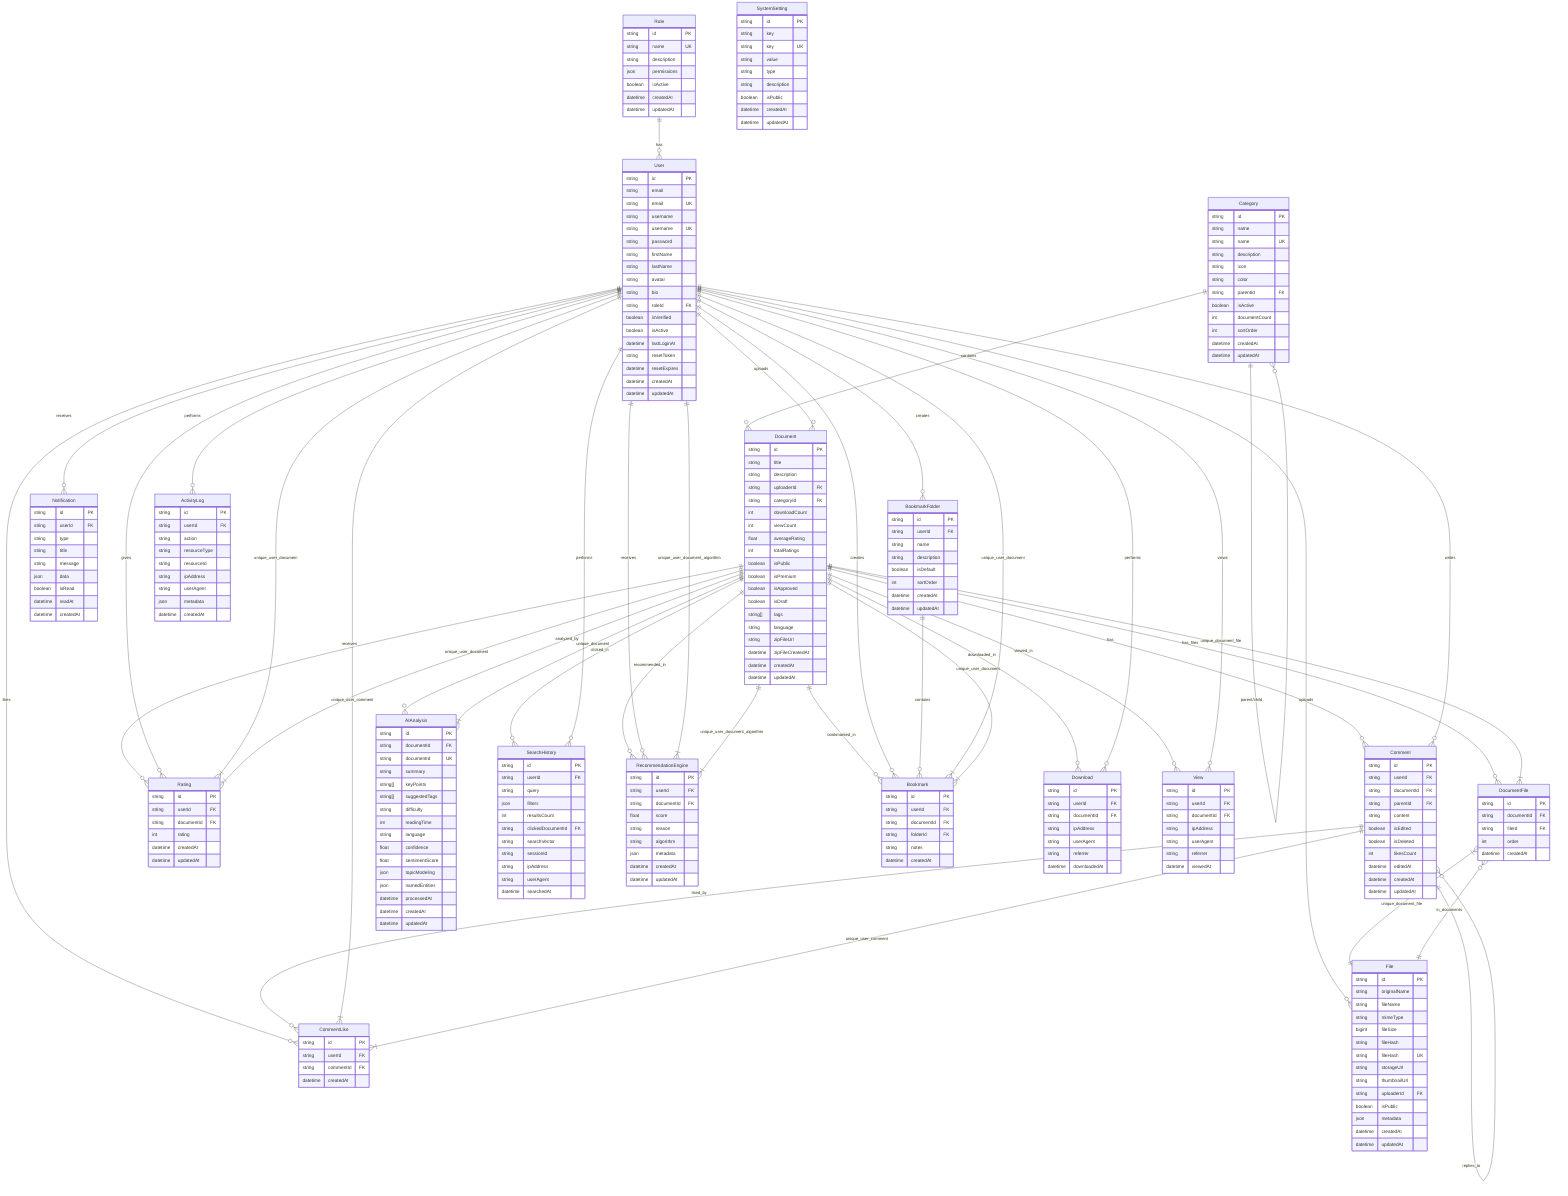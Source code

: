 erDiagram
    %% ================================
    %% AUTHENTICATION & AUTHORIZATION
    %% ================================

    Role {
        string id PK
        string name UK
        string description
        json permissions
        boolean isActive
        datetime createdAt
        datetime updatedAt
    }

    User {
        string id PK
        string email
        string email UK
        string username
        string username UK
        string password
        string firstName
        string lastName
        string avatar
        string bio
        string roleId FK
        boolean isVerified
        boolean isActive
        datetime lastLoginAt
        string resetToken
        datetime resetExpires
        datetime createdAt
        datetime updatedAt
    }

    %% ================================
    %% DOCUMENT MANAGEMENT
    %% ================================

    Category {
        string id PK
        string name
        string name UK
        string description
        string icon
        string color
        string parentId FK
        boolean isActive
        int documentCount
        int sortOrder
        datetime createdAt
        datetime updatedAt
    }

    Document {
        string id PK
        string title
        string description
        string uploaderId FK
        string categoryId FK
        int downloadCount
        int viewCount
        float averageRating
        int totalRatings
        boolean isPublic
        boolean isPremium
        boolean isApproved
        boolean isDraft
        string[] tags
        string language
        string zipFileUrl
        datetime zipFileCreatedAt
        datetime createdAt
        datetime updatedAt
    }

    %% Junction for Document-File many-to-many
    DocumentFile {
        string id PK
        string documentId FK
        string fileId FK
        int order
        datetime createdAt
    }

    %% ================================
    %% INTERACTION & ENGAGEMENT
    %% ================================

    Rating {
        string id PK
        string userId FK
        string documentId FK
        int rating
        datetime createdAt
        datetime updatedAt
    }

    Comment {
        string id PK
        string userId FK
        string documentId FK
        string parentId FK
        string content
        boolean isEdited
        boolean isDeleted
        int likesCount
        datetime editedAt
        datetime createdAt
        datetime updatedAt
    }

    CommentLike {
        string id PK
        string userId FK
        string commentId FK
        datetime createdAt
    }

    %% ================================
    %% AI & ANALYTICS
    %% ================================

    AIAnalysis {
        string id PK
        string documentId FK
        string documentId UK
        string summary
        string[] keyPoints
        string[] suggestedTags
        string difficulty
        int readingTime
        string language
        float confidence
        float sentimentScore
        json topicModeling
        json namedEntities
        datetime processedAt
        datetime createdAt
        datetime updatedAt
    }

    SearchHistory {
        string id PK
        string userId FK
        string query
        json filters
        int resultsCount
        string clickedDocumentId FK
        string searchVector
        string sessionId
        string ipAddress
        string userAgent
        datetime searchedAt
    }

    RecommendationEngine {
        string id PK
        string userId FK
        string documentId FK
        float score
        string reason
        string algorithm
        json metadata
        datetime createdAt
        datetime updatedAt
    }

    %% ================================
    %% USER EXPERIENCE
    %% ================================

    Notification {
        string id PK
        string userId FK
        string type
        string title
        string message
        json data
        boolean isRead
        datetime readAt
        datetime createdAt
    }

    BookmarkFolder {
        string id PK
        string userId FK
        string name
        string description
        boolean isDefault
        int sortOrder
        datetime createdAt
        datetime updatedAt
    }

    Bookmark {
        string id PK
        string userId FK
        string documentId FK
        string folderId FK
        string notes
        datetime createdAt
    }

    Download {
        string id PK
        string userId FK
        string documentId FK
        string ipAddress
        string userAgent
        string referrer
        datetime downloadedAt
    }

    View {
        string id PK
        string userId FK
        string documentId FK
        string ipAddress
        string userAgent
        string referrer
        datetime viewedAt
    }

    %% (Collaboration & Report removed in schema)

    %% ================================
    %% SYSTEM ADMINISTRATION
    %% ================================

    SystemSetting {
        string id PK
        string key
        string key UK
        string value
        string type
        string description
        boolean isPublic
        datetime createdAt
        datetime updatedAt
    }

    ActivityLog {
        string id PK
        string userId FK
        string action
        string resourceType
        string resourceId
        string ipAddress
        string userAgent
        json metadata
        datetime createdAt
    }

    %% ================================
    %% FILE STORAGE
    %% ================================

    File {
        string id PK
        string originalName
        string fileName
        string mimeType
        bigint fileSize
        string fileHash
        string fileHash UK
        string storageUrl
        string thumbnailUrl
        string uploaderId FK
        boolean isPublic
        json metadata
        datetime createdAt
        datetime updatedAt
    }

    %% ================================
    %% RELATIONSHIPS
    %% ================================

    %% User & Role
    Role ||--o{ User : "has"

    %% Category Hierarchy
    Category ||--o{ Category : "parent/child"
    Category ||--o{ Document : "contains"

    %% Document Relationships
    User ||--o{ Document : "uploads"
    Document ||--o{ Rating : "receives"
    Document ||--o{ Comment : "has"
    Document ||--o{ AIAnalysis : "analyzed_by"
    Document ||--o{ SearchHistory : "clicked_in"
    Document ||--o{ RecommendationEngine : "recommended_in"
    Document ||--o{ Bookmark : "bookmarked_in"
    Document ||--o{ Download : "downloaded_in"
    Document ||--o{ View : "viewed_in"
    Document ||--o{ DocumentFile : "has_files"
    File ||--o{ DocumentFile : "in_documents"

    %% User Relationships
    User ||--o{ Rating : "gives"
    User ||--o{ Comment : "writes"
    User ||--o{ CommentLike : "likes"
    User ||--o{ SearchHistory : "performs"
    User ||--o{ RecommendationEngine : "receives"
    User ||--o{ Notification : "receives"
    User ||--o{ BookmarkFolder : "creates"
    User ||--o{ Bookmark : "creates"
    User ||--o{ Download : "performs"
    User ||--o{ View : "views"
    User ||--o{ ActivityLog : "performs"

    %% Comment Relationships
    Comment ||--o{ Comment : "replies_to"
    Comment ||--o{ CommentLike : "liked_by"

    %% Bookmark Relationships
    BookmarkFolder ||--o{ Bookmark : "contains"

    %% File Relationships
    User ||--o{ File : "uploads"

    %% Unique Constraints
    Rating }|--|| User : "unique_user_document"
    Rating }|--|| Document : "unique_user_document"
    Bookmark }|--|| User : "unique_user_document"
    Bookmark }|--|| Document : "unique_user_document"
    CommentLike }|--|| User : "unique_user_comment"
    CommentLike }|--|| Comment : "unique_user_comment"
    AIAnalysis }|--|| Document : "unique_document"
    RecommendationEngine }|--|| User : "unique_user_document_algorithm"
    RecommendationEngine }|--|| Document : "unique_user_document_algorithm"
    DocumentFile }|--|| Document : "unique_document_file"
    DocumentFile }|--|| File : "unique_document_file"